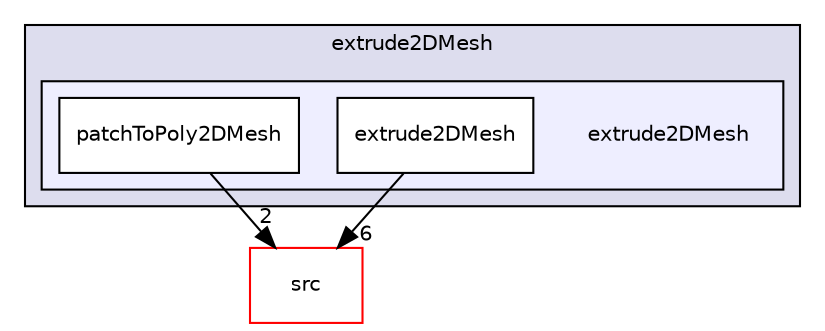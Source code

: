 digraph "applications/utilities/mesh/generation/extrude2DMesh/extrude2DMesh" {
  bgcolor=transparent;
  compound=true
  node [ fontsize="10", fontname="Helvetica"];
  edge [ labelfontsize="10", labelfontname="Helvetica"];
  subgraph clusterdir_99548adcce9b8f8245b66372fad7a3f4 {
    graph [ bgcolor="#ddddee", pencolor="black", label="extrude2DMesh" fontname="Helvetica", fontsize="10", URL="dir_99548adcce9b8f8245b66372fad7a3f4.html"]
  subgraph clusterdir_7c98efa7a893c5bc6225cfc4fa4a3182 {
    graph [ bgcolor="#eeeeff", pencolor="black", label="" URL="dir_7c98efa7a893c5bc6225cfc4fa4a3182.html"];
    dir_7c98efa7a893c5bc6225cfc4fa4a3182 [shape=plaintext label="extrude2DMesh"];
    dir_26888682c4cda0f351e795660b4561de [shape=box label="extrude2DMesh" color="black" fillcolor="white" style="filled" URL="dir_26888682c4cda0f351e795660b4561de.html"];
    dir_0fc462f62a8552f0f8ea2c671f37a29e [shape=box label="patchToPoly2DMesh" color="black" fillcolor="white" style="filled" URL="dir_0fc462f62a8552f0f8ea2c671f37a29e.html"];
  }
  }
  dir_68267d1309a1af8e8297ef4c3efbcdba [shape=box label="src" color="red" URL="dir_68267d1309a1af8e8297ef4c3efbcdba.html"];
  dir_0fc462f62a8552f0f8ea2c671f37a29e->dir_68267d1309a1af8e8297ef4c3efbcdba [headlabel="2", labeldistance=1.5 headhref="dir_000506_000737.html"];
  dir_26888682c4cda0f351e795660b4561de->dir_68267d1309a1af8e8297ef4c3efbcdba [headlabel="6", labeldistance=1.5 headhref="dir_000505_000737.html"];
}
